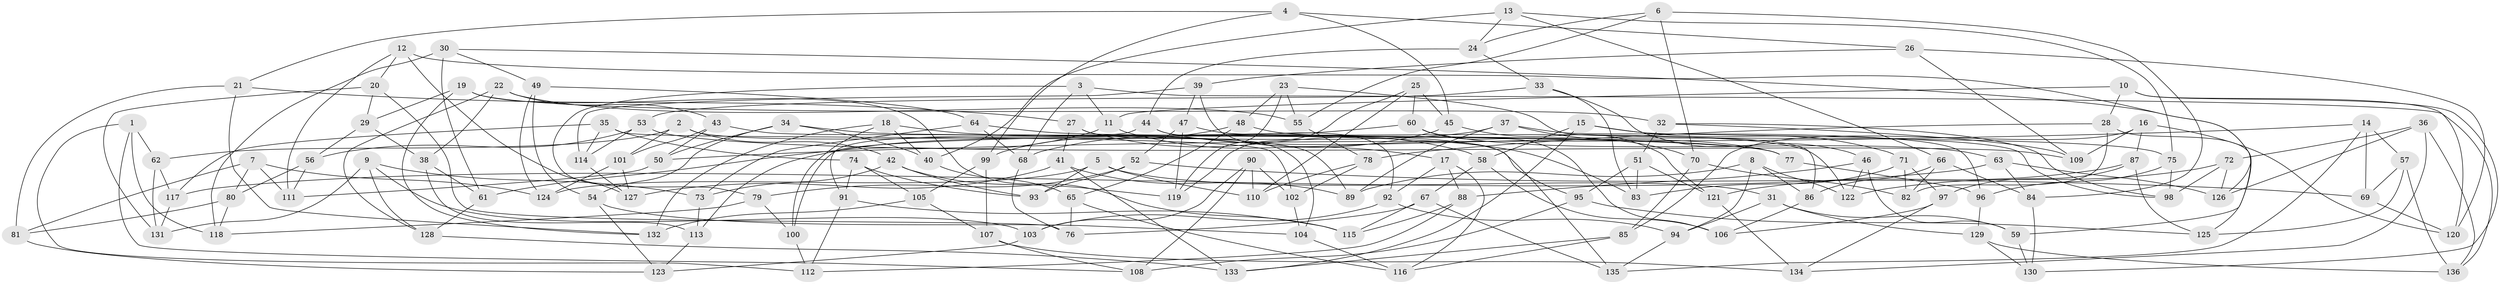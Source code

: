 // coarse degree distribution, {4: 0.4, 6: 0.5294117647058824, 5: 0.07058823529411765}
// Generated by graph-tools (version 1.1) at 2025/24/03/03/25 07:24:28]
// undirected, 136 vertices, 272 edges
graph export_dot {
graph [start="1"]
  node [color=gray90,style=filled];
  1;
  2;
  3;
  4;
  5;
  6;
  7;
  8;
  9;
  10;
  11;
  12;
  13;
  14;
  15;
  16;
  17;
  18;
  19;
  20;
  21;
  22;
  23;
  24;
  25;
  26;
  27;
  28;
  29;
  30;
  31;
  32;
  33;
  34;
  35;
  36;
  37;
  38;
  39;
  40;
  41;
  42;
  43;
  44;
  45;
  46;
  47;
  48;
  49;
  50;
  51;
  52;
  53;
  54;
  55;
  56;
  57;
  58;
  59;
  60;
  61;
  62;
  63;
  64;
  65;
  66;
  67;
  68;
  69;
  70;
  71;
  72;
  73;
  74;
  75;
  76;
  77;
  78;
  79;
  80;
  81;
  82;
  83;
  84;
  85;
  86;
  87;
  88;
  89;
  90;
  91;
  92;
  93;
  94;
  95;
  96;
  97;
  98;
  99;
  100;
  101;
  102;
  103;
  104;
  105;
  106;
  107;
  108;
  109;
  110;
  111;
  112;
  113;
  114;
  115;
  116;
  117;
  118;
  119;
  120;
  121;
  122;
  123;
  124;
  125;
  126;
  127;
  128;
  129;
  130;
  131;
  132;
  133;
  134;
  135;
  136;
  1 -- 118;
  1 -- 62;
  1 -- 112;
  1 -- 108;
  2 -- 95;
  2 -- 42;
  2 -- 62;
  2 -- 101;
  3 -- 79;
  3 -- 68;
  3 -- 136;
  3 -- 11;
  4 -- 26;
  4 -- 21;
  4 -- 99;
  4 -- 45;
  5 -- 124;
  5 -- 110;
  5 -- 31;
  5 -- 93;
  6 -- 55;
  6 -- 24;
  6 -- 70;
  6 -- 84;
  7 -- 124;
  7 -- 111;
  7 -- 81;
  7 -- 80;
  8 -- 86;
  8 -- 94;
  8 -- 122;
  8 -- 89;
  9 -- 73;
  9 -- 128;
  9 -- 131;
  9 -- 103;
  10 -- 120;
  10 -- 28;
  10 -- 130;
  10 -- 11;
  11 -- 61;
  11 -- 17;
  12 -- 111;
  12 -- 127;
  12 -- 59;
  12 -- 20;
  13 -- 66;
  13 -- 40;
  13 -- 75;
  13 -- 24;
  14 -- 135;
  14 -- 57;
  14 -- 50;
  14 -- 69;
  15 -- 133;
  15 -- 58;
  15 -- 71;
  15 -- 98;
  16 -- 120;
  16 -- 85;
  16 -- 87;
  16 -- 109;
  17 -- 88;
  17 -- 92;
  17 -- 116;
  18 -- 40;
  18 -- 83;
  18 -- 100;
  18 -- 132;
  19 -- 132;
  19 -- 115;
  19 -- 29;
  19 -- 32;
  20 -- 131;
  20 -- 29;
  20 -- 76;
  21 -- 132;
  21 -- 81;
  21 -- 27;
  22 -- 128;
  22 -- 38;
  22 -- 55;
  22 -- 43;
  23 -- 86;
  23 -- 119;
  23 -- 48;
  23 -- 55;
  24 -- 44;
  24 -- 33;
  25 -- 110;
  25 -- 45;
  25 -- 60;
  25 -- 119;
  26 -- 39;
  26 -- 120;
  26 -- 109;
  27 -- 58;
  27 -- 41;
  27 -- 104;
  28 -- 78;
  28 -- 82;
  28 -- 125;
  29 -- 38;
  29 -- 56;
  30 -- 118;
  30 -- 49;
  30 -- 126;
  30 -- 61;
  31 -- 94;
  31 -- 129;
  31 -- 59;
  32 -- 98;
  32 -- 51;
  32 -- 109;
  33 -- 83;
  33 -- 46;
  33 -- 53;
  34 -- 50;
  34 -- 77;
  34 -- 54;
  34 -- 40;
  35 -- 74;
  35 -- 117;
  35 -- 114;
  35 -- 102;
  36 -- 72;
  36 -- 134;
  36 -- 126;
  36 -- 136;
  37 -- 113;
  37 -- 89;
  37 -- 96;
  37 -- 70;
  38 -- 61;
  38 -- 113;
  39 -- 47;
  39 -- 114;
  39 -- 135;
  40 -- 65;
  41 -- 133;
  41 -- 89;
  41 -- 127;
  42 -- 119;
  42 -- 73;
  42 -- 93;
  43 -- 89;
  43 -- 101;
  43 -- 50;
  44 -- 91;
  44 -- 77;
  44 -- 92;
  45 -- 121;
  45 -- 68;
  46 -- 59;
  46 -- 88;
  46 -- 122;
  47 -- 52;
  47 -- 119;
  47 -- 122;
  48 -- 65;
  48 -- 99;
  48 -- 75;
  49 -- 124;
  49 -- 54;
  49 -- 64;
  50 -- 111;
  51 -- 83;
  51 -- 95;
  51 -- 121;
  52 -- 93;
  52 -- 69;
  52 -- 79;
  53 -- 114;
  53 -- 109;
  53 -- 56;
  54 -- 123;
  54 -- 104;
  55 -- 78;
  56 -- 111;
  56 -- 80;
  57 -- 136;
  57 -- 125;
  57 -- 69;
  58 -- 67;
  58 -- 106;
  59 -- 130;
  60 -- 106;
  60 -- 63;
  60 -- 100;
  61 -- 128;
  62 -- 117;
  62 -- 131;
  63 -- 84;
  63 -- 126;
  63 -- 117;
  64 -- 68;
  64 -- 77;
  64 -- 73;
  65 -- 76;
  65 -- 116;
  66 -- 82;
  66 -- 84;
  66 -- 86;
  67 -- 76;
  67 -- 135;
  67 -- 115;
  68 -- 76;
  69 -- 120;
  70 -- 85;
  70 -- 82;
  71 -- 83;
  71 -- 82;
  71 -- 97;
  72 -- 122;
  72 -- 126;
  72 -- 98;
  73 -- 113;
  74 -- 105;
  74 -- 91;
  74 -- 93;
  75 -- 98;
  75 -- 96;
  77 -- 96;
  78 -- 110;
  78 -- 102;
  79 -- 118;
  79 -- 100;
  80 -- 118;
  80 -- 81;
  81 -- 123;
  84 -- 130;
  85 -- 116;
  85 -- 133;
  86 -- 106;
  87 -- 125;
  87 -- 121;
  87 -- 97;
  88 -- 112;
  88 -- 115;
  90 -- 108;
  90 -- 110;
  90 -- 102;
  90 -- 103;
  91 -- 112;
  91 -- 115;
  92 -- 103;
  92 -- 94;
  94 -- 135;
  95 -- 108;
  95 -- 125;
  96 -- 129;
  97 -- 134;
  97 -- 106;
  99 -- 107;
  99 -- 105;
  100 -- 112;
  101 -- 124;
  101 -- 127;
  102 -- 104;
  103 -- 123;
  104 -- 116;
  105 -- 132;
  105 -- 107;
  107 -- 134;
  107 -- 108;
  113 -- 123;
  114 -- 127;
  117 -- 131;
  121 -- 134;
  128 -- 133;
  129 -- 130;
  129 -- 136;
}

